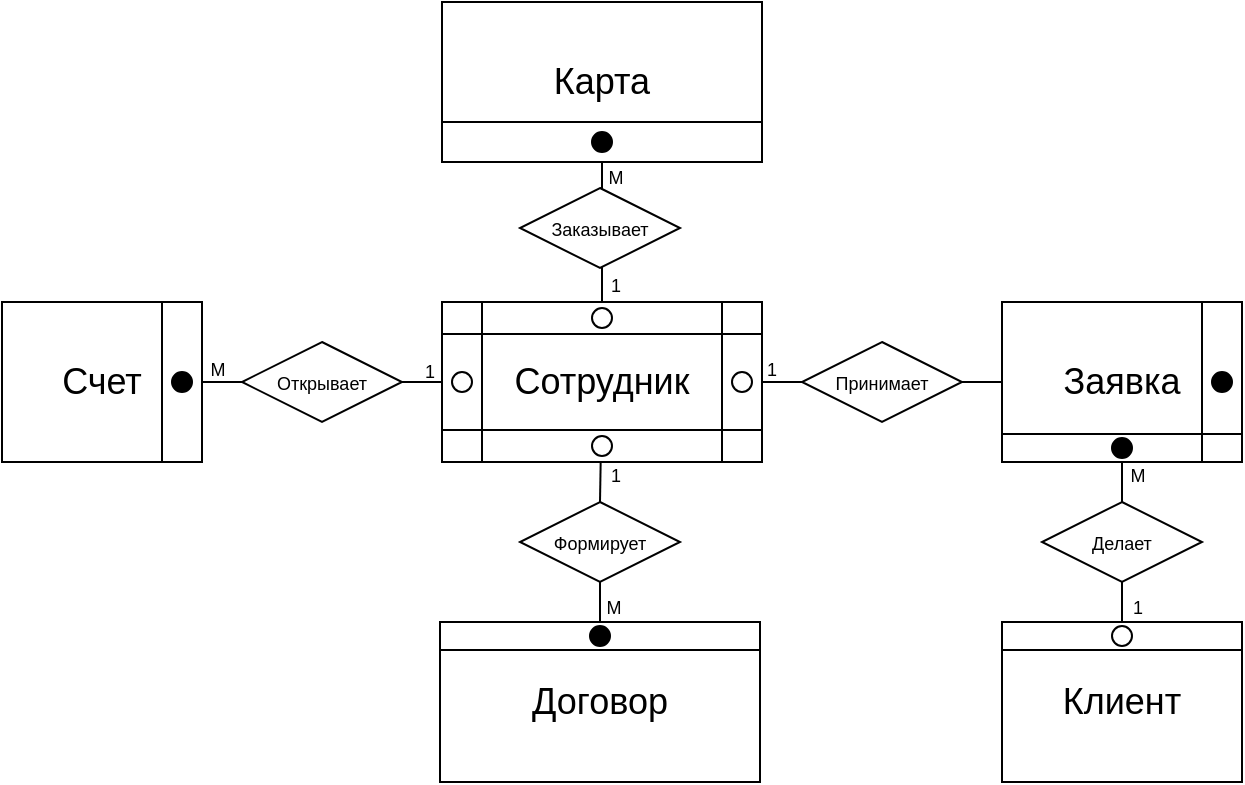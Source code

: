 <mxfile version="16.6.1" type="github">
  <diagram id="C5RBs43oDa-KdzZeNtuy" name="Page-1">
    <mxGraphModel dx="981" dy="526" grid="1" gridSize="10" guides="1" tooltips="1" connect="1" arrows="1" fold="1" page="1" pageScale="1" pageWidth="827" pageHeight="1169" math="0" shadow="0">
      <root>
        <mxCell id="WIyWlLk6GJQsqaUBKTNV-0" />
        <mxCell id="WIyWlLk6GJQsqaUBKTNV-1" parent="WIyWlLk6GJQsqaUBKTNV-0" />
        <mxCell id="eSgaPcGVBN30GG03eSPL-2" style="edgeStyle=orthogonalEdgeStyle;orthogonalLoop=1;jettySize=auto;html=1;entryX=0.5;entryY=1;entryDx=0;entryDy=0;strokeColor=default;curved=1;startArrow=none;startFill=0;endArrow=none;endFill=0;" edge="1" parent="WIyWlLk6GJQsqaUBKTNV-1" source="eSgaPcGVBN30GG03eSPL-0" target="eSgaPcGVBN30GG03eSPL-1">
          <mxGeometry relative="1" as="geometry" />
        </mxCell>
        <mxCell id="eSgaPcGVBN30GG03eSPL-0" value="&lt;font style=&quot;font-size: 18px&quot;&gt;Сотрудник&lt;/font&gt;" style="shape=process;whiteSpace=wrap;html=1;backgroundOutline=1;size=0.125;" vertex="1" parent="WIyWlLk6GJQsqaUBKTNV-1">
          <mxGeometry x="300" y="280" width="160" height="80" as="geometry" />
        </mxCell>
        <mxCell id="eSgaPcGVBN30GG03eSPL-1" value="&lt;font style=&quot;font-size: 18px&quot;&gt;Карта&lt;/font&gt;" style="shape=internalStorage;whiteSpace=wrap;html=1;backgroundOutline=1;dx=0;dy=60;" vertex="1" parent="WIyWlLk6GJQsqaUBKTNV-1">
          <mxGeometry x="300" y="130" width="160" height="80" as="geometry" />
        </mxCell>
        <mxCell id="eSgaPcGVBN30GG03eSPL-3" value="" style="ellipse;whiteSpace=wrap;html=1;fillColor=#000000;" vertex="1" parent="WIyWlLk6GJQsqaUBKTNV-1">
          <mxGeometry x="375" y="195" width="10" height="10" as="geometry" />
        </mxCell>
        <mxCell id="eSgaPcGVBN30GG03eSPL-5" value="&lt;font style=&quot;font-size: 9px&quot;&gt;Заказывает&lt;/font&gt;" style="rhombus;whiteSpace=wrap;html=1;fillColor=#FFFFFF;" vertex="1" parent="WIyWlLk6GJQsqaUBKTNV-1">
          <mxGeometry x="339" y="223" width="80" height="40" as="geometry" />
        </mxCell>
        <mxCell id="eSgaPcGVBN30GG03eSPL-12" value="" style="shape=internalStorage;whiteSpace=wrap;html=1;backgroundOutline=1;dx=0;dy=64;fillColor=none;rotation=0;" vertex="1" parent="WIyWlLk6GJQsqaUBKTNV-1">
          <mxGeometry x="300" y="280" width="160" height="80" as="geometry" />
        </mxCell>
        <mxCell id="eSgaPcGVBN30GG03eSPL-13" value="" style="ellipse;whiteSpace=wrap;html=1;fontSize=9;fillColor=none;" vertex="1" parent="WIyWlLk6GJQsqaUBKTNV-1">
          <mxGeometry x="445" y="315" width="10" height="10" as="geometry" />
        </mxCell>
        <mxCell id="eSgaPcGVBN30GG03eSPL-14" value="" style="ellipse;whiteSpace=wrap;html=1;fontSize=9;fillColor=none;" vertex="1" parent="WIyWlLk6GJQsqaUBKTNV-1">
          <mxGeometry x="375" y="283" width="10" height="10" as="geometry" />
        </mxCell>
        <mxCell id="eSgaPcGVBN30GG03eSPL-15" value="" style="ellipse;whiteSpace=wrap;html=1;fontSize=9;fillColor=none;" vertex="1" parent="WIyWlLk6GJQsqaUBKTNV-1">
          <mxGeometry x="305" y="315" width="10" height="10" as="geometry" />
        </mxCell>
        <mxCell id="eSgaPcGVBN30GG03eSPL-23" style="edgeStyle=none;orthogonalLoop=1;jettySize=auto;html=1;fontSize=9;startArrow=none;startFill=0;endArrow=none;endFill=0;strokeColor=default;" edge="1" parent="WIyWlLk6GJQsqaUBKTNV-1" source="eSgaPcGVBN30GG03eSPL-26" target="eSgaPcGVBN30GG03eSPL-22">
          <mxGeometry relative="1" as="geometry" />
        </mxCell>
        <mxCell id="eSgaPcGVBN30GG03eSPL-38" style="edgeStyle=none;orthogonalLoop=1;jettySize=auto;html=1;entryX=0;entryY=0.5;entryDx=0;entryDy=0;fontSize=18;startArrow=none;startFill=0;endArrow=none;endFill=0;strokeColor=default;" edge="1" parent="WIyWlLk6GJQsqaUBKTNV-1" source="eSgaPcGVBN30GG03eSPL-33" target="eSgaPcGVBN30GG03eSPL-57">
          <mxGeometry relative="1" as="geometry">
            <mxPoint x="560" y="320" as="targetPoint" />
          </mxGeometry>
        </mxCell>
        <mxCell id="eSgaPcGVBN30GG03eSPL-50" style="edgeStyle=none;orthogonalLoop=1;jettySize=auto;html=1;fontSize=18;startArrow=none;startFill=0;endArrow=none;endFill=0;strokeColor=default;entryX=0.5;entryY=0;entryDx=0;entryDy=0;" edge="1" parent="WIyWlLk6GJQsqaUBKTNV-1" source="eSgaPcGVBN30GG03eSPL-51" target="eSgaPcGVBN30GG03eSPL-47">
          <mxGeometry relative="1" as="geometry">
            <mxPoint x="380" y="420" as="targetPoint" />
          </mxGeometry>
        </mxCell>
        <mxCell id="eSgaPcGVBN30GG03eSPL-16" value="" style="shape=internalStorage;whiteSpace=wrap;html=1;backgroundOutline=1;dx=0;dy=64;fillColor=none;rotation=-180;" vertex="1" parent="WIyWlLk6GJQsqaUBKTNV-1">
          <mxGeometry x="300" y="280" width="160" height="80" as="geometry" />
        </mxCell>
        <mxCell id="eSgaPcGVBN30GG03eSPL-17" value="" style="ellipse;whiteSpace=wrap;html=1;fontSize=9;fillColor=none;" vertex="1" parent="WIyWlLk6GJQsqaUBKTNV-1">
          <mxGeometry x="375" y="347" width="10" height="10" as="geometry" />
        </mxCell>
        <mxCell id="eSgaPcGVBN30GG03eSPL-18" value="1" style="text;html=1;strokeColor=none;fillColor=none;align=center;verticalAlign=middle;whiteSpace=wrap;rounded=0;fontSize=9;" vertex="1" parent="WIyWlLk6GJQsqaUBKTNV-1">
          <mxGeometry x="382" y="267" width="10" height="10" as="geometry" />
        </mxCell>
        <mxCell id="eSgaPcGVBN30GG03eSPL-21" value="М" style="text;html=1;strokeColor=none;fillColor=none;align=center;verticalAlign=middle;whiteSpace=wrap;rounded=0;fontSize=9;" vertex="1" parent="WIyWlLk6GJQsqaUBKTNV-1">
          <mxGeometry x="382" y="213" width="10" height="10" as="geometry" />
        </mxCell>
        <mxCell id="eSgaPcGVBN30GG03eSPL-22" value="&lt;font style=&quot;font-size: 18px&quot;&gt;Счет&lt;/font&gt;" style="shape=internalStorage;whiteSpace=wrap;html=1;backgroundOutline=1;dx=80;dy=80;" vertex="1" parent="WIyWlLk6GJQsqaUBKTNV-1">
          <mxGeometry x="80" y="280" width="100" height="80" as="geometry" />
        </mxCell>
        <mxCell id="eSgaPcGVBN30GG03eSPL-26" value="&lt;font style=&quot;font-size: 9px&quot;&gt;Открывает&lt;/font&gt;" style="rhombus;whiteSpace=wrap;html=1;fillColor=#FFFFFF;" vertex="1" parent="WIyWlLk6GJQsqaUBKTNV-1">
          <mxGeometry x="200" y="300" width="80" height="40" as="geometry" />
        </mxCell>
        <mxCell id="eSgaPcGVBN30GG03eSPL-27" value="" style="edgeStyle=none;orthogonalLoop=1;jettySize=auto;html=1;fontSize=9;startArrow=none;startFill=0;endArrow=none;endFill=0;strokeColor=default;" edge="1" parent="WIyWlLk6GJQsqaUBKTNV-1" source="eSgaPcGVBN30GG03eSPL-16" target="eSgaPcGVBN30GG03eSPL-26">
          <mxGeometry relative="1" as="geometry">
            <mxPoint x="300" y="320" as="sourcePoint" />
            <mxPoint x="180" y="320" as="targetPoint" />
          </mxGeometry>
        </mxCell>
        <mxCell id="eSgaPcGVBN30GG03eSPL-28" value="" style="ellipse;whiteSpace=wrap;html=1;fontSize=9;fillColor=#000000;" vertex="1" parent="WIyWlLk6GJQsqaUBKTNV-1">
          <mxGeometry x="165" y="315" width="10" height="10" as="geometry" />
        </mxCell>
        <mxCell id="eSgaPcGVBN30GG03eSPL-29" value="1" style="text;html=1;strokeColor=none;fillColor=none;align=center;verticalAlign=middle;whiteSpace=wrap;rounded=0;fontSize=9;" vertex="1" parent="WIyWlLk6GJQsqaUBKTNV-1">
          <mxGeometry x="289" y="310" width="10" height="10" as="geometry" />
        </mxCell>
        <mxCell id="eSgaPcGVBN30GG03eSPL-30" value="М" style="text;html=1;strokeColor=none;fillColor=none;align=center;verticalAlign=middle;whiteSpace=wrap;rounded=0;fontSize=9;" vertex="1" parent="WIyWlLk6GJQsqaUBKTNV-1">
          <mxGeometry x="183" y="309" width="10" height="10" as="geometry" />
        </mxCell>
        <mxCell id="eSgaPcGVBN30GG03eSPL-44" style="edgeStyle=none;orthogonalLoop=1;jettySize=auto;html=1;entryX=0.5;entryY=0;entryDx=0;entryDy=0;fontSize=18;startArrow=none;startFill=0;endArrow=none;endFill=0;strokeColor=default;exitX=0.5;exitY=1;exitDx=0;exitDy=0;" edge="1" parent="WIyWlLk6GJQsqaUBKTNV-1" source="eSgaPcGVBN30GG03eSPL-57" target="eSgaPcGVBN30GG03eSPL-45">
          <mxGeometry relative="1" as="geometry">
            <mxPoint x="700" y="320" as="sourcePoint" />
            <mxPoint x="700" y="440" as="targetPoint" />
            <Array as="points">
              <mxPoint x="640" y="380" />
            </Array>
          </mxGeometry>
        </mxCell>
        <mxCell id="eSgaPcGVBN30GG03eSPL-32" value="" style="ellipse;whiteSpace=wrap;html=1;fontSize=9;fillColor=#000000;" vertex="1" parent="WIyWlLk6GJQsqaUBKTNV-1">
          <mxGeometry x="635" y="348" width="10" height="10" as="geometry" />
        </mxCell>
        <mxCell id="eSgaPcGVBN30GG03eSPL-39" value="" style="ellipse;whiteSpace=wrap;html=1;fontSize=9;fillColor=#000000;" vertex="1" parent="WIyWlLk6GJQsqaUBKTNV-1">
          <mxGeometry x="685" y="315" width="10" height="10" as="geometry" />
        </mxCell>
        <mxCell id="eSgaPcGVBN30GG03eSPL-33" value="&lt;font style=&quot;font-size: 9px&quot;&gt;Принимает&lt;/font&gt;" style="rhombus;whiteSpace=wrap;html=1;fillColor=#FFFFFF;" vertex="1" parent="WIyWlLk6GJQsqaUBKTNV-1">
          <mxGeometry x="480" y="300" width="80" height="40" as="geometry" />
        </mxCell>
        <mxCell id="eSgaPcGVBN30GG03eSPL-41" value="" style="edgeStyle=none;orthogonalLoop=1;jettySize=auto;html=1;entryX=0;entryY=0.5;entryDx=0;entryDy=0;fontSize=18;startArrow=none;startFill=0;endArrow=none;endFill=0;strokeColor=default;" edge="1" parent="WIyWlLk6GJQsqaUBKTNV-1" source="eSgaPcGVBN30GG03eSPL-16" target="eSgaPcGVBN30GG03eSPL-33">
          <mxGeometry relative="1" as="geometry">
            <mxPoint x="460" y="320" as="sourcePoint" />
            <mxPoint x="560" y="320" as="targetPoint" />
          </mxGeometry>
        </mxCell>
        <mxCell id="eSgaPcGVBN30GG03eSPL-45" value="&lt;font style=&quot;font-size: 18px&quot;&gt;Клиент&lt;/font&gt;" style="shape=internalStorage;whiteSpace=wrap;html=1;backgroundOutline=1;dx=120;dy=14;fillColor=none;rotation=0;" vertex="1" parent="WIyWlLk6GJQsqaUBKTNV-1">
          <mxGeometry x="580" y="440" width="120" height="80" as="geometry" />
        </mxCell>
        <mxCell id="eSgaPcGVBN30GG03eSPL-46" value="" style="ellipse;whiteSpace=wrap;html=1;fontSize=9;fillColor=#FFFFFF;" vertex="1" parent="WIyWlLk6GJQsqaUBKTNV-1">
          <mxGeometry x="635" y="442" width="10" height="10" as="geometry" />
        </mxCell>
        <mxCell id="eSgaPcGVBN30GG03eSPL-47" value="&lt;font style=&quot;font-size: 18px&quot;&gt;Договор&lt;/font&gt;" style="shape=internalStorage;whiteSpace=wrap;html=1;backgroundOutline=1;dx=0;dy=14;" vertex="1" parent="WIyWlLk6GJQsqaUBKTNV-1">
          <mxGeometry x="299" y="440" width="160" height="80" as="geometry" />
        </mxCell>
        <mxCell id="eSgaPcGVBN30GG03eSPL-48" value="" style="ellipse;whiteSpace=wrap;html=1;fontSize=9;fillColor=#000000;" vertex="1" parent="WIyWlLk6GJQsqaUBKTNV-1">
          <mxGeometry x="374" y="442" width="10" height="10" as="geometry" />
        </mxCell>
        <mxCell id="eSgaPcGVBN30GG03eSPL-51" value="&lt;font style=&quot;font-size: 9px&quot;&gt;Формирует&lt;/font&gt;" style="rhombus;whiteSpace=wrap;html=1;fillColor=#FFFFFF;" vertex="1" parent="WIyWlLk6GJQsqaUBKTNV-1">
          <mxGeometry x="339" y="380" width="80" height="40" as="geometry" />
        </mxCell>
        <mxCell id="eSgaPcGVBN30GG03eSPL-52" value="" style="edgeStyle=none;orthogonalLoop=1;jettySize=auto;html=1;entryX=0.5;entryY=0;entryDx=0;entryDy=0;fontSize=18;startArrow=none;startFill=0;endArrow=none;endFill=0;strokeColor=default;" edge="1" parent="WIyWlLk6GJQsqaUBKTNV-1" source="eSgaPcGVBN30GG03eSPL-16" target="eSgaPcGVBN30GG03eSPL-51">
          <mxGeometry relative="1" as="geometry">
            <mxPoint x="380" y="360" as="sourcePoint" />
            <mxPoint x="380" y="445" as="targetPoint" />
          </mxGeometry>
        </mxCell>
        <mxCell id="eSgaPcGVBN30GG03eSPL-56" value="&lt;font style=&quot;font-size: 9px&quot;&gt;Делает&lt;/font&gt;" style="rhombus;whiteSpace=wrap;html=1;fillColor=#FFFFFF;" vertex="1" parent="WIyWlLk6GJQsqaUBKTNV-1">
          <mxGeometry x="600" y="380" width="80" height="40" as="geometry" />
        </mxCell>
        <mxCell id="eSgaPcGVBN30GG03eSPL-57" value="&lt;font style=&quot;font-size: 18px&quot;&gt;Заявка&lt;/font&gt;" style="shape=internalStorage;whiteSpace=wrap;html=1;backgroundOutline=1;dx=100;dy=66;fillColor=none;rotation=0;" vertex="1" parent="WIyWlLk6GJQsqaUBKTNV-1">
          <mxGeometry x="580" y="280" width="120" height="80" as="geometry" />
        </mxCell>
        <mxCell id="eSgaPcGVBN30GG03eSPL-58" value="1" style="text;html=1;strokeColor=none;fillColor=none;align=center;verticalAlign=middle;whiteSpace=wrap;rounded=0;fontSize=9;" vertex="1" parent="WIyWlLk6GJQsqaUBKTNV-1">
          <mxGeometry x="460" y="309" width="10" height="10" as="geometry" />
        </mxCell>
        <mxCell id="eSgaPcGVBN30GG03eSPL-59" value="1" style="text;html=1;strokeColor=none;fillColor=none;align=center;verticalAlign=middle;whiteSpace=wrap;rounded=0;fontSize=9;" vertex="1" parent="WIyWlLk6GJQsqaUBKTNV-1">
          <mxGeometry x="382" y="362" width="10" height="10" as="geometry" />
        </mxCell>
        <mxCell id="eSgaPcGVBN30GG03eSPL-61" value="1" style="text;html=1;strokeColor=none;fillColor=none;align=center;verticalAlign=middle;whiteSpace=wrap;rounded=0;fontSize=9;" vertex="1" parent="WIyWlLk6GJQsqaUBKTNV-1">
          <mxGeometry x="643" y="428" width="10" height="10" as="geometry" />
        </mxCell>
        <mxCell id="eSgaPcGVBN30GG03eSPL-62" value="М" style="text;html=1;strokeColor=none;fillColor=none;align=center;verticalAlign=middle;whiteSpace=wrap;rounded=0;fontSize=9;" vertex="1" parent="WIyWlLk6GJQsqaUBKTNV-1">
          <mxGeometry x="381" y="428" width="10" height="10" as="geometry" />
        </mxCell>
        <mxCell id="eSgaPcGVBN30GG03eSPL-63" value="М" style="text;html=1;strokeColor=none;fillColor=none;align=center;verticalAlign=middle;whiteSpace=wrap;rounded=0;fontSize=9;" vertex="1" parent="WIyWlLk6GJQsqaUBKTNV-1">
          <mxGeometry x="643" y="362" width="10" height="10" as="geometry" />
        </mxCell>
      </root>
    </mxGraphModel>
  </diagram>
</mxfile>
